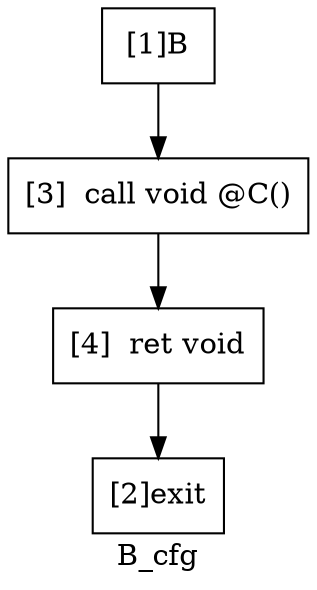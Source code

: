 digraph "B_cfg"{
	label="B_cfg";


	// Define the nodes
	N1 [shape=rectangle, color=black,label="[1]B"];
	N2 [shape=rectangle, color=black,label="[2]exit"];
	N3 [shape=rectangle, color=black,label="[3]  call void @C()"];
	N4 [shape=rectangle, color=black,label="[4]  ret void"];


	// Define the edges
	N1 -> N3[color=black,label=""];
	N3 -> N4[color=black,label=""];
	N4 -> N2[color=black,label=""];
}
